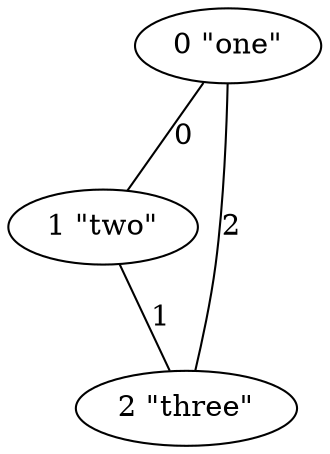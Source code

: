 graph G {
    0 [label="0 \"one\""];
    1 [label="1 \"two\""];
    2 [label="2 \"three\""];
    0--1[label="0"];
    1--2[label="1"];
    0--2[label="2"];
}
